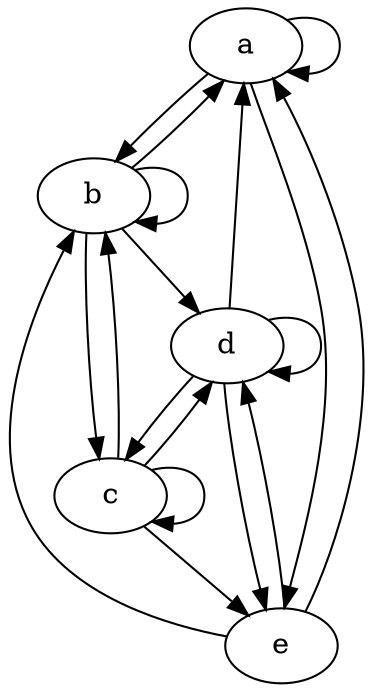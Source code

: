 digraph double {
  a -> b -> c -> d -> e -> a
  a -> e -> d -> c -> b -> a
  b -> d
  c -> e
  d -> a
  e -> b
  a -> a
  b -> b
  c -> c
  d -> d
}
